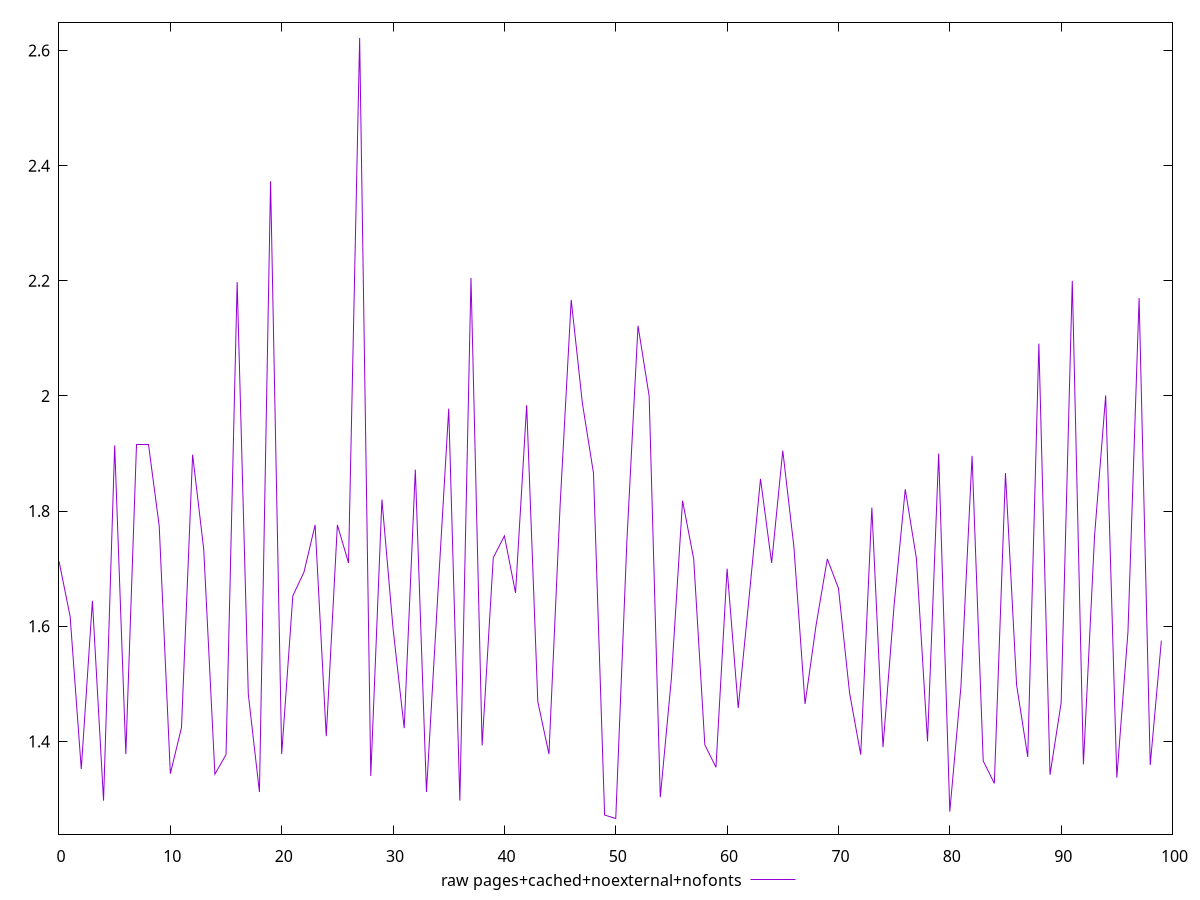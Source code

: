 $_rawPagesCachedNoexternalNofonts <<EOF
1.713
1.6169999999999998
1.352
1.6440000000000001
1.297
1.914
1.378
1.9149999999999998
1.9149999999999998
1.7740000000000002
1.3439999999999999
1.424
1.8980000000000001
1.733
1.343
1.377
2.198
1.482
1.3119999999999998
2.3729999999999998
1.3780000000000001
1.653
1.6939999999999997
1.776
1.409
1.7759999999999998
1.71
2.622
1.3399999999999999
1.82
1.596
1.423
1.8719999999999999
1.3119999999999998
1.648
1.978
1.2970000000000002
2.205
1.393
1.7189999999999999
1.7570000000000001
1.6580000000000001
1.984
1.4689999999999999
1.378
1.8089999999999997
2.167
1.988
1.866
1.272
1.266
1.7479999999999998
2.122
2
1.303
1.5100000000000002
1.818
1.717
1.3940000000000001
1.355
1.6999999999999997
1.4580000000000002
1.655
1.856
1.7100000000000002
1.9050000000000002
1.7379999999999998
1.465
1.603
1.717
1.666
1.484
1.377
1.8059999999999998
1.39
1.6369999999999998
1.838
1.718
1.4
1.9000000000000001
1.278
1.495
1.896
1.366
1.327
1.8659999999999999
1.498
1.373
2.0909999999999997
1.342
1.467
2.1999999999999997
1.36
1.757
2.0010000000000003
1.337
1.5899999999999999
2.17
1.359
1.575
EOF
set key outside below
set terminal pngcairo
set output "report_00006_2020-11-02T20-21-41.718Z/server-response-time/pages+cached+noexternal+nofonts//raw.png"
set yrange [1.23888:2.64912]
plot $_rawPagesCachedNoexternalNofonts title "raw pages+cached+noexternal+nofonts" with line ,